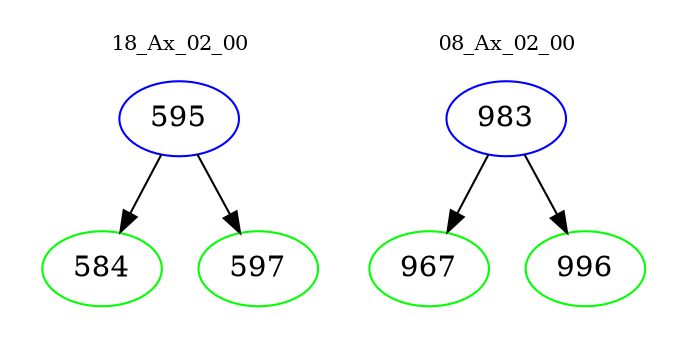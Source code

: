 digraph{
subgraph cluster_0 {
color = white
label = "18_Ax_02_00";
fontsize=10;
T0_595 [label="595", color="blue"]
T0_595 -> T0_584 [color="black"]
T0_584 [label="584", color="green"]
T0_595 -> T0_597 [color="black"]
T0_597 [label="597", color="green"]
}
subgraph cluster_1 {
color = white
label = "08_Ax_02_00";
fontsize=10;
T1_983 [label="983", color="blue"]
T1_983 -> T1_967 [color="black"]
T1_967 [label="967", color="green"]
T1_983 -> T1_996 [color="black"]
T1_996 [label="996", color="green"]
}
}
